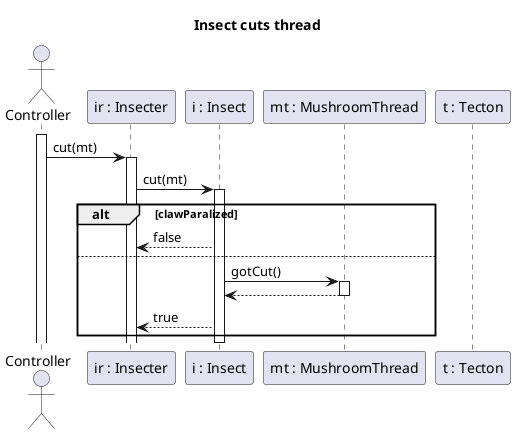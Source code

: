 @startuml insectCutThread

title Insect cuts thread

actor Controller
participant "ir : Insecter" as IR
participant  "i : Insect" as I
participant "mt : MushroomThread" as M
participant "t : Tecton" as T

activate Controller
Controller -> IR: cut(mt)

activate IR
IR -> I: cut(mt)
activate I

alt clawParalized
    IR <-- I : false

else
    I -> M: gotCut()
    activate M
    
    I <-- M
    deactivate M

    IR <-- I : true
end
deactivate I

@enduml